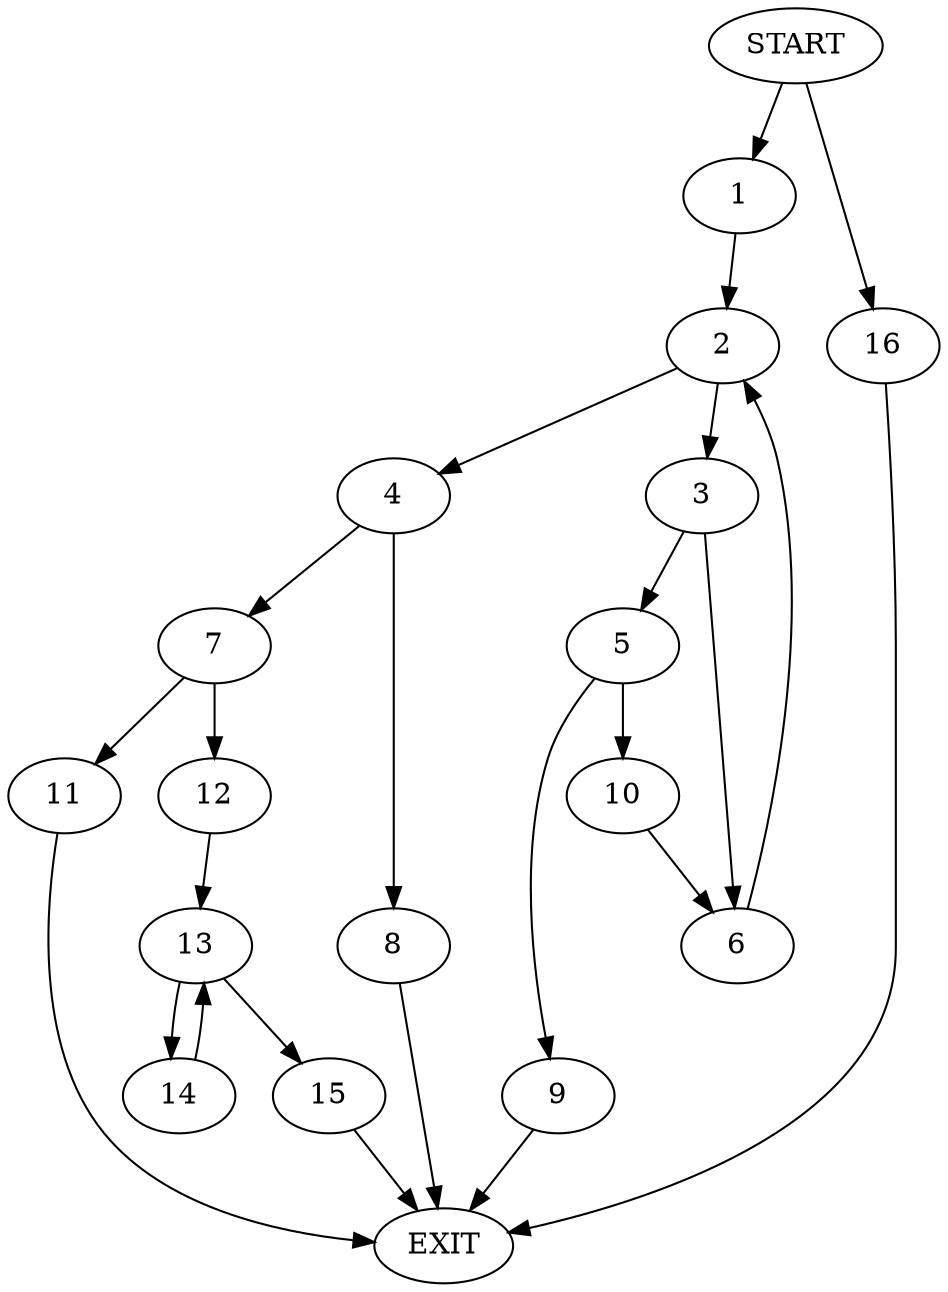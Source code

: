 digraph {
0 [label="START"]
17 [label="EXIT"]
0 -> 1
1 -> 2
2 -> 3
2 -> 4
3 -> 5
3 -> 6
4 -> 7
4 -> 8
6 -> 2
5 -> 9
5 -> 10
9 -> 17
10 -> 6
8 -> 17
7 -> 11
7 -> 12
12 -> 13
11 -> 17
13 -> 14
13 -> 15
15 -> 17
14 -> 13
0 -> 16
16 -> 17
}
